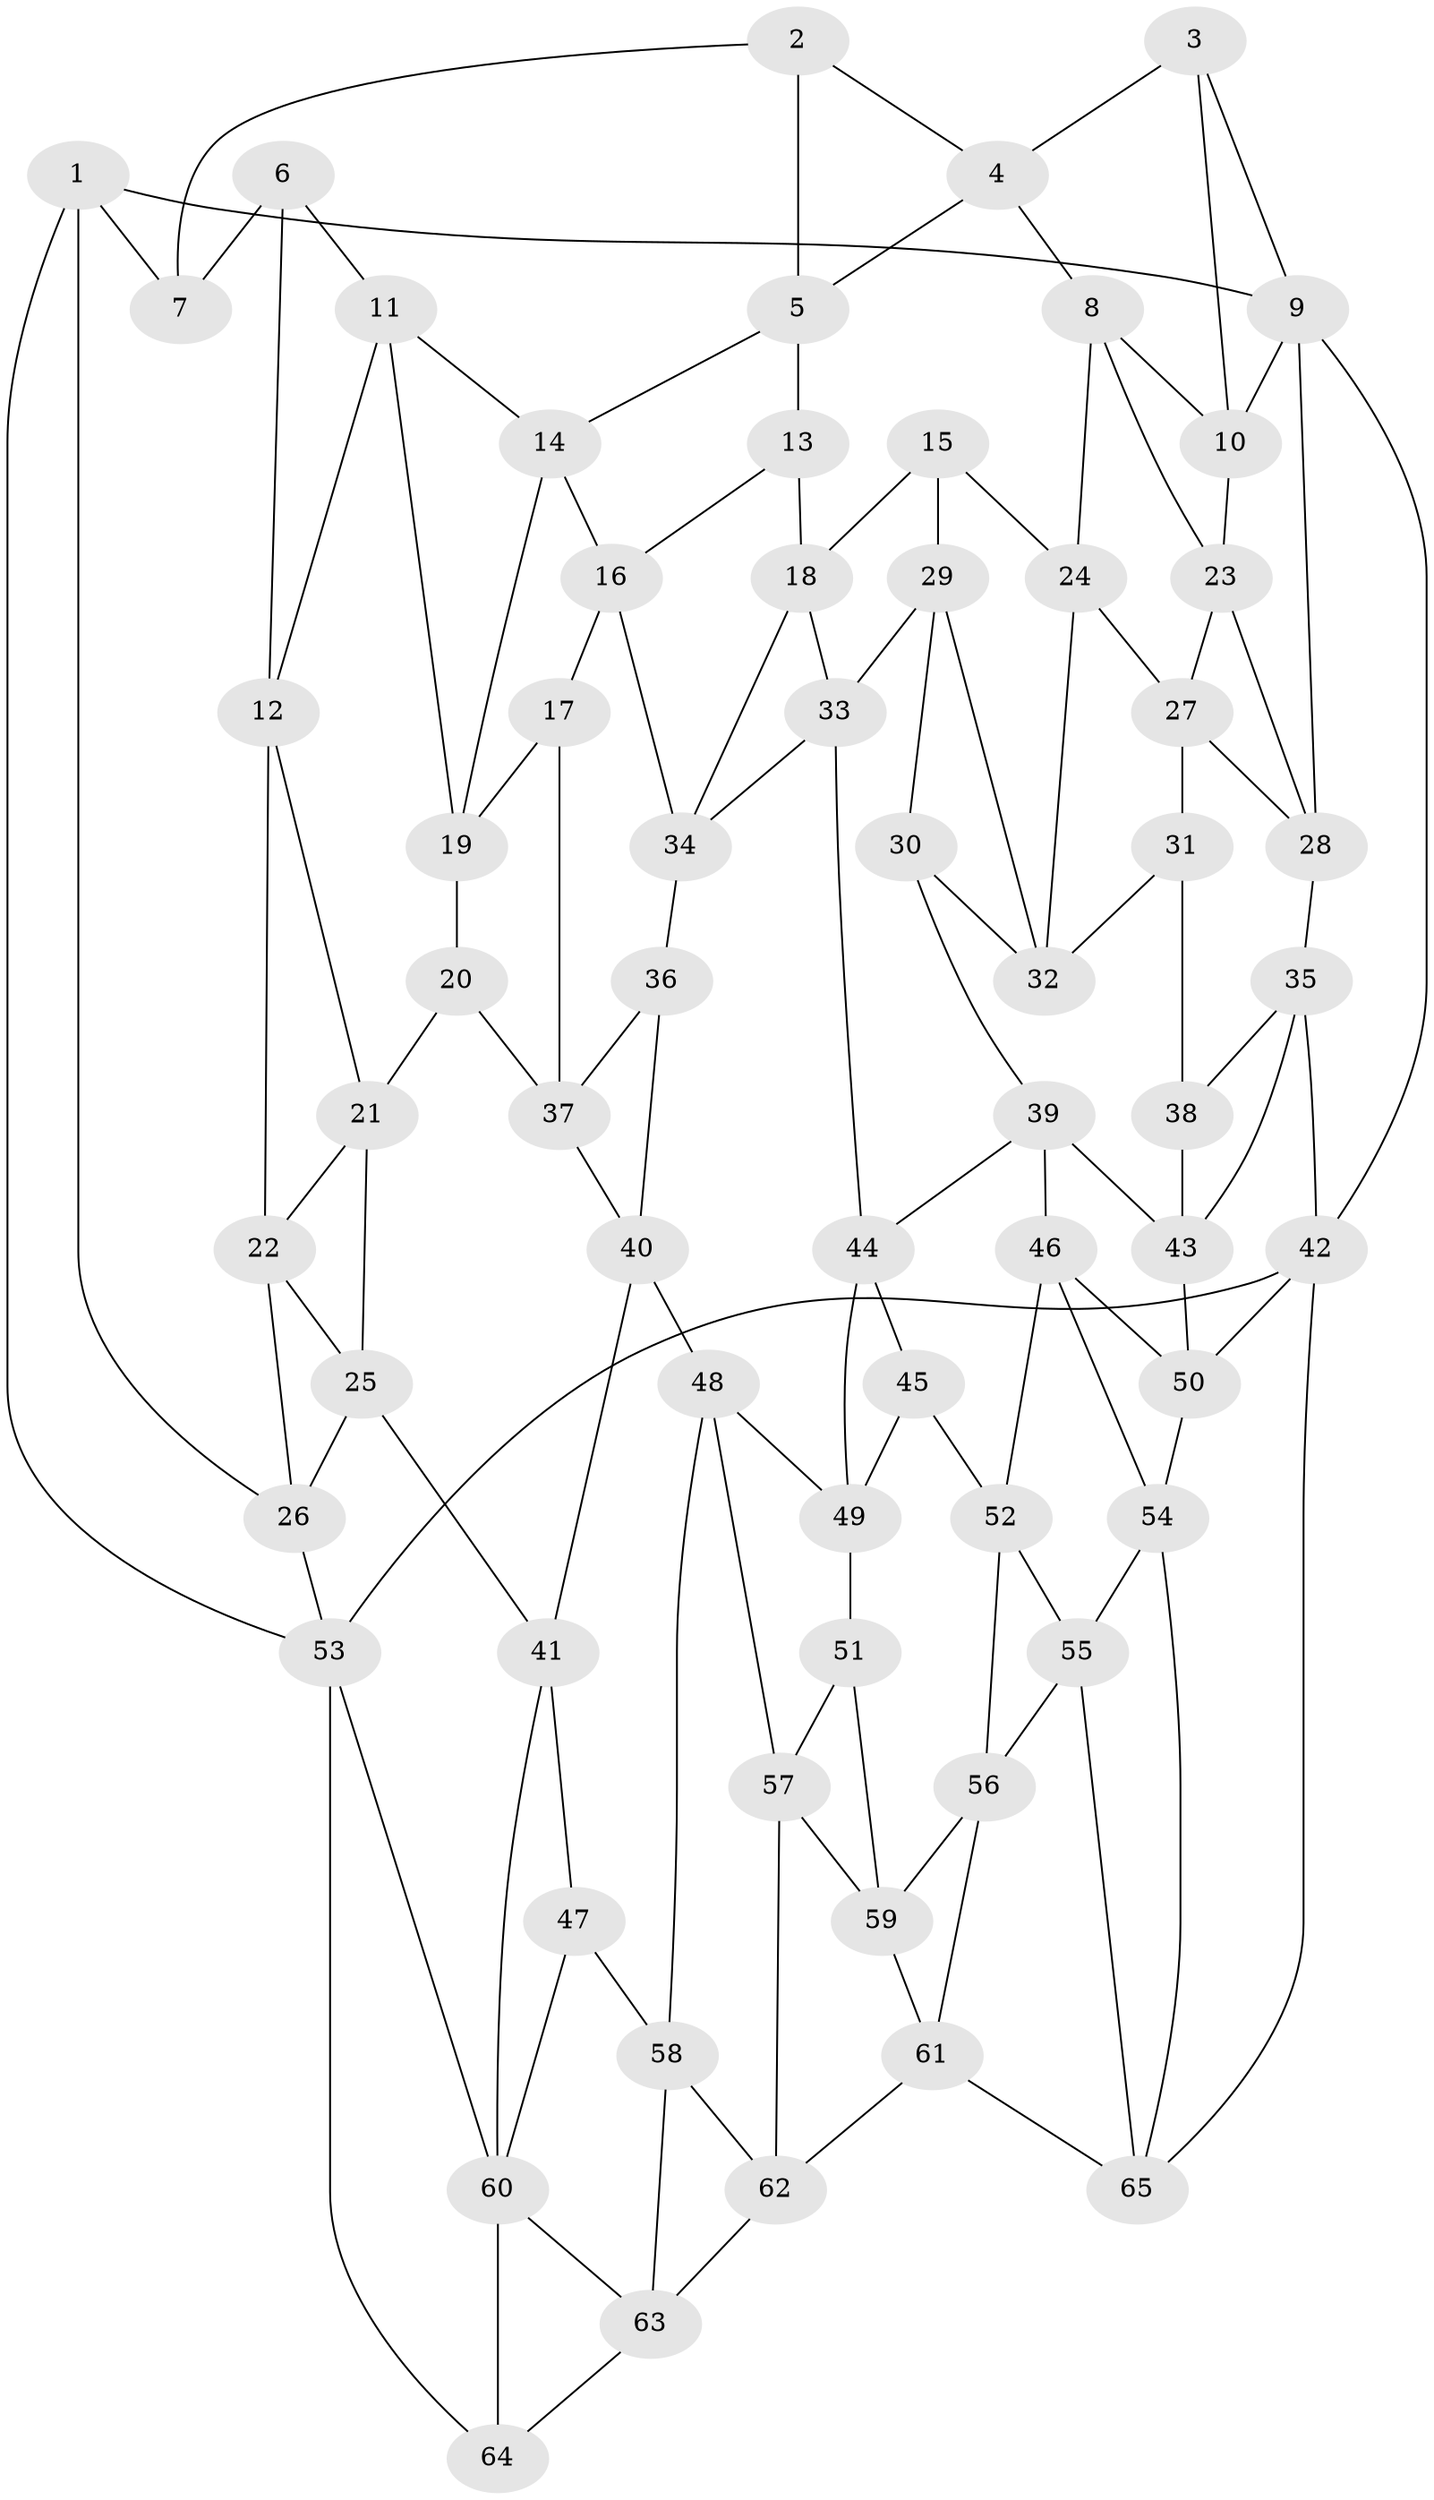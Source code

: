 // original degree distribution, {3: 0.03076923076923077, 6: 0.2076923076923077, 5: 0.5692307692307692, 4: 0.19230769230769232}
// Generated by graph-tools (version 1.1) at 2025/03/03/09/25 03:03:16]
// undirected, 65 vertices, 124 edges
graph export_dot {
graph [start="1"]
  node [color=gray90,style=filled];
  1;
  2;
  3;
  4;
  5;
  6;
  7;
  8;
  9;
  10;
  11;
  12;
  13;
  14;
  15;
  16;
  17;
  18;
  19;
  20;
  21;
  22;
  23;
  24;
  25;
  26;
  27;
  28;
  29;
  30;
  31;
  32;
  33;
  34;
  35;
  36;
  37;
  38;
  39;
  40;
  41;
  42;
  43;
  44;
  45;
  46;
  47;
  48;
  49;
  50;
  51;
  52;
  53;
  54;
  55;
  56;
  57;
  58;
  59;
  60;
  61;
  62;
  63;
  64;
  65;
  1 -- 7 [weight=1.0];
  1 -- 9 [weight=1.0];
  1 -- 26 [weight=1.0];
  1 -- 53 [weight=1.0];
  2 -- 4 [weight=1.0];
  2 -- 5 [weight=1.0];
  2 -- 7 [weight=1.0];
  3 -- 4 [weight=1.0];
  3 -- 9 [weight=1.0];
  3 -- 10 [weight=1.0];
  4 -- 5 [weight=1.0];
  4 -- 8 [weight=1.0];
  5 -- 13 [weight=1.0];
  5 -- 14 [weight=1.0];
  6 -- 7 [weight=1.0];
  6 -- 11 [weight=1.0];
  6 -- 12 [weight=1.0];
  8 -- 10 [weight=1.0];
  8 -- 23 [weight=1.0];
  8 -- 24 [weight=1.0];
  9 -- 10 [weight=1.0];
  9 -- 28 [weight=1.0];
  9 -- 42 [weight=1.0];
  10 -- 23 [weight=1.0];
  11 -- 12 [weight=1.0];
  11 -- 14 [weight=1.0];
  11 -- 19 [weight=1.0];
  12 -- 21 [weight=1.0];
  12 -- 22 [weight=1.0];
  13 -- 16 [weight=1.0];
  13 -- 18 [weight=1.0];
  14 -- 16 [weight=1.0];
  14 -- 19 [weight=1.0];
  15 -- 18 [weight=1.0];
  15 -- 24 [weight=1.0];
  15 -- 29 [weight=1.0];
  16 -- 17 [weight=1.0];
  16 -- 34 [weight=1.0];
  17 -- 19 [weight=1.0];
  17 -- 37 [weight=1.0];
  18 -- 33 [weight=1.0];
  18 -- 34 [weight=1.0];
  19 -- 20 [weight=1.0];
  20 -- 21 [weight=1.0];
  20 -- 37 [weight=1.0];
  21 -- 22 [weight=1.0];
  21 -- 25 [weight=1.0];
  22 -- 25 [weight=1.0];
  22 -- 26 [weight=1.0];
  23 -- 27 [weight=1.0];
  23 -- 28 [weight=1.0];
  24 -- 27 [weight=1.0];
  24 -- 32 [weight=1.0];
  25 -- 26 [weight=1.0];
  25 -- 41 [weight=1.0];
  26 -- 53 [weight=1.0];
  27 -- 28 [weight=1.0];
  27 -- 31 [weight=1.0];
  28 -- 35 [weight=1.0];
  29 -- 30 [weight=1.0];
  29 -- 32 [weight=1.0];
  29 -- 33 [weight=1.0];
  30 -- 32 [weight=1.0];
  30 -- 39 [weight=1.0];
  31 -- 32 [weight=1.0];
  31 -- 38 [weight=2.0];
  33 -- 34 [weight=1.0];
  33 -- 44 [weight=1.0];
  34 -- 36 [weight=1.0];
  35 -- 38 [weight=1.0];
  35 -- 42 [weight=1.0];
  35 -- 43 [weight=1.0];
  36 -- 37 [weight=1.0];
  36 -- 40 [weight=1.0];
  37 -- 40 [weight=1.0];
  38 -- 43 [weight=1.0];
  39 -- 43 [weight=1.0];
  39 -- 44 [weight=1.0];
  39 -- 46 [weight=1.0];
  40 -- 41 [weight=1.0];
  40 -- 48 [weight=1.0];
  41 -- 47 [weight=1.0];
  41 -- 60 [weight=1.0];
  42 -- 50 [weight=1.0];
  42 -- 53 [weight=1.0];
  42 -- 65 [weight=1.0];
  43 -- 50 [weight=1.0];
  44 -- 45 [weight=1.0];
  44 -- 49 [weight=1.0];
  45 -- 49 [weight=1.0];
  45 -- 52 [weight=1.0];
  46 -- 50 [weight=1.0];
  46 -- 52 [weight=1.0];
  46 -- 54 [weight=1.0];
  47 -- 58 [weight=1.0];
  47 -- 60 [weight=1.0];
  48 -- 49 [weight=1.0];
  48 -- 57 [weight=1.0];
  48 -- 58 [weight=1.0];
  49 -- 51 [weight=1.0];
  50 -- 54 [weight=1.0];
  51 -- 57 [weight=1.0];
  51 -- 59 [weight=1.0];
  52 -- 55 [weight=1.0];
  52 -- 56 [weight=1.0];
  53 -- 60 [weight=1.0];
  53 -- 64 [weight=1.0];
  54 -- 55 [weight=1.0];
  54 -- 65 [weight=1.0];
  55 -- 56 [weight=1.0];
  55 -- 65 [weight=1.0];
  56 -- 59 [weight=1.0];
  56 -- 61 [weight=1.0];
  57 -- 59 [weight=1.0];
  57 -- 62 [weight=1.0];
  58 -- 62 [weight=1.0];
  58 -- 63 [weight=1.0];
  59 -- 61 [weight=1.0];
  60 -- 63 [weight=1.0];
  60 -- 64 [weight=2.0];
  61 -- 62 [weight=1.0];
  61 -- 65 [weight=1.0];
  62 -- 63 [weight=1.0];
  63 -- 64 [weight=1.0];
}
